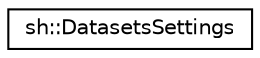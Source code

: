 digraph "Graphical Class Hierarchy"
{
 // LATEX_PDF_SIZE
  edge [fontname="Helvetica",fontsize="10",labelfontname="Helvetica",labelfontsize="10"];
  node [fontname="Helvetica",fontsize="10",shape=record];
  rankdir="LR";
  Node0 [label="sh::DatasetsSettings",height=0.2,width=0.4,color="black", fillcolor="white", style="filled",URL="$structsh_1_1_datasets_settings.html",tooltip=" "];
}
